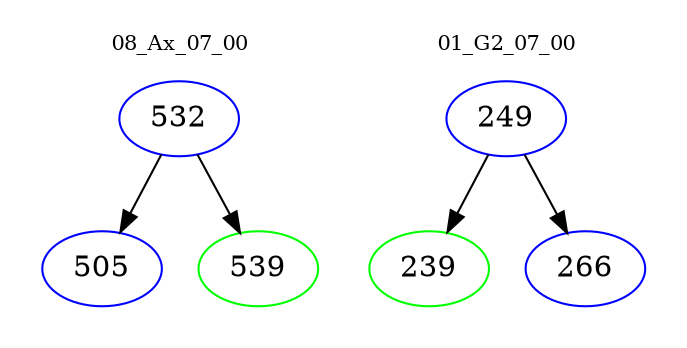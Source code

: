 digraph{
subgraph cluster_0 {
color = white
label = "08_Ax_07_00";
fontsize=10;
T0_532 [label="532", color="blue"]
T0_532 -> T0_505 [color="black"]
T0_505 [label="505", color="blue"]
T0_532 -> T0_539 [color="black"]
T0_539 [label="539", color="green"]
}
subgraph cluster_1 {
color = white
label = "01_G2_07_00";
fontsize=10;
T1_249 [label="249", color="blue"]
T1_249 -> T1_239 [color="black"]
T1_239 [label="239", color="green"]
T1_249 -> T1_266 [color="black"]
T1_266 [label="266", color="blue"]
}
}
